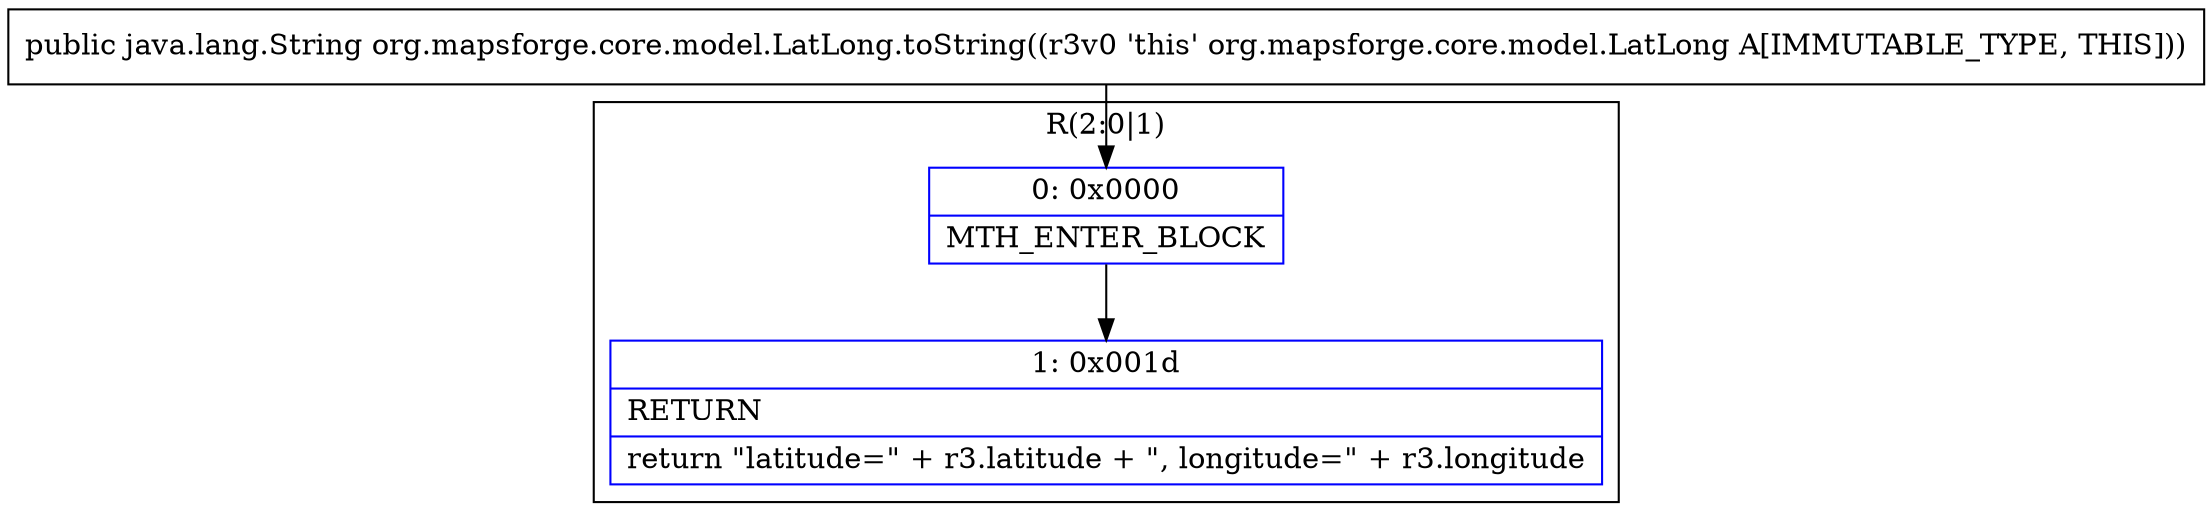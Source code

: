 digraph "CFG fororg.mapsforge.core.model.LatLong.toString()Ljava\/lang\/String;" {
subgraph cluster_Region_1406172645 {
label = "R(2:0|1)";
node [shape=record,color=blue];
Node_0 [shape=record,label="{0\:\ 0x0000|MTH_ENTER_BLOCK\l}"];
Node_1 [shape=record,label="{1\:\ 0x001d|RETURN\l|return \"latitude=\" + r3.latitude + \", longitude=\" + r3.longitude\l}"];
}
MethodNode[shape=record,label="{public java.lang.String org.mapsforge.core.model.LatLong.toString((r3v0 'this' org.mapsforge.core.model.LatLong A[IMMUTABLE_TYPE, THIS])) }"];
MethodNode -> Node_0;
Node_0 -> Node_1;
}

